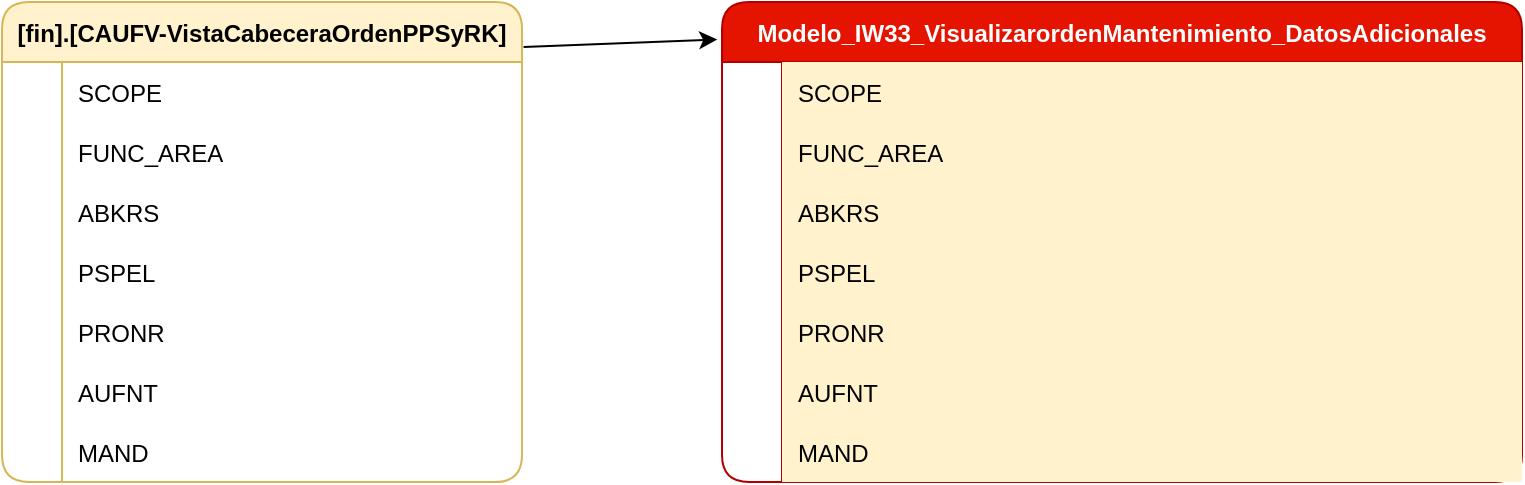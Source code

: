 <mxfile version="21.6.5" type="github">
  <diagram id="R2lEEEUBdFMjLlhIrx00" name="Page-1">
    <mxGraphModel dx="996" dy="573" grid="0" gridSize="10" guides="0" tooltips="1" connect="1" arrows="1" fold="1" page="1" pageScale="1" pageWidth="850" pageHeight="1100" math="0" shadow="0" extFonts="Permanent Marker^https://fonts.googleapis.com/css?family=Permanent+Marker">
      <root>
        <mxCell id="0" />
        <mxCell id="1" parent="0" />
        <mxCell id="SEVeZk_dOoG2Lt5jQApB-1" value="Modelo_IW33_VisualizarordenMantenimiento_DatosAdicionales" style="shape=table;startSize=30;container=1;collapsible=1;childLayout=tableLayout;fixedRows=1;rowLines=0;fontStyle=1;align=center;resizeLast=1;fillColor=#e51400;fontColor=#ffffff;strokeColor=#B20000;rounded=1;" vertex="1" parent="1">
          <mxGeometry x="400" y="180" width="400" height="240" as="geometry" />
        </mxCell>
        <mxCell id="SEVeZk_dOoG2Lt5jQApB-2" value="" style="shape=tableRow;horizontal=0;startSize=0;swimlaneHead=0;swimlaneBody=0;fillColor=none;collapsible=0;dropTarget=0;points=[[0,0.5],[1,0.5]];portConstraint=eastwest;strokeColor=inherit;top=0;left=0;right=0;bottom=0;" vertex="1" parent="SEVeZk_dOoG2Lt5jQApB-1">
          <mxGeometry y="30" width="400" height="30" as="geometry" />
        </mxCell>
        <mxCell id="SEVeZk_dOoG2Lt5jQApB-3" value="" style="shape=partialRectangle;overflow=hidden;connectable=0;fillColor=none;strokeColor=inherit;top=0;left=0;bottom=0;right=0;" vertex="1" parent="SEVeZk_dOoG2Lt5jQApB-2">
          <mxGeometry width="30" height="30" as="geometry">
            <mxRectangle width="30" height="30" as="alternateBounds" />
          </mxGeometry>
        </mxCell>
        <mxCell id="SEVeZk_dOoG2Lt5jQApB-4" value="SCOPE" style="shape=partialRectangle;overflow=hidden;connectable=0;fillColor=#fff2cc;align=left;strokeColor=#d6b656;top=0;left=0;bottom=0;right=0;spacingLeft=6;" vertex="1" parent="SEVeZk_dOoG2Lt5jQApB-2">
          <mxGeometry x="30" width="370" height="30" as="geometry">
            <mxRectangle width="370" height="30" as="alternateBounds" />
          </mxGeometry>
        </mxCell>
        <mxCell id="SEVeZk_dOoG2Lt5jQApB-5" value="" style="shape=tableRow;horizontal=0;startSize=0;swimlaneHead=0;swimlaneBody=0;fillColor=none;collapsible=0;dropTarget=0;points=[[0,0.5],[1,0.5]];portConstraint=eastwest;strokeColor=inherit;top=0;left=0;right=0;bottom=0;" vertex="1" parent="SEVeZk_dOoG2Lt5jQApB-1">
          <mxGeometry y="60" width="400" height="30" as="geometry" />
        </mxCell>
        <mxCell id="SEVeZk_dOoG2Lt5jQApB-6" value="" style="shape=partialRectangle;overflow=hidden;connectable=0;fillColor=none;strokeColor=inherit;top=0;left=0;bottom=0;right=0;" vertex="1" parent="SEVeZk_dOoG2Lt5jQApB-5">
          <mxGeometry width="30" height="30" as="geometry">
            <mxRectangle width="30" height="30" as="alternateBounds" />
          </mxGeometry>
        </mxCell>
        <mxCell id="SEVeZk_dOoG2Lt5jQApB-7" value="FUNC_AREA" style="shape=partialRectangle;overflow=hidden;connectable=0;fillColor=#fff2cc;align=left;strokeColor=#d6b656;top=0;left=0;bottom=0;right=0;spacingLeft=6;" vertex="1" parent="SEVeZk_dOoG2Lt5jQApB-5">
          <mxGeometry x="30" width="370" height="30" as="geometry">
            <mxRectangle width="370" height="30" as="alternateBounds" />
          </mxGeometry>
        </mxCell>
        <mxCell id="SEVeZk_dOoG2Lt5jQApB-8" value="" style="shape=tableRow;horizontal=0;startSize=0;swimlaneHead=0;swimlaneBody=0;fillColor=none;collapsible=0;dropTarget=0;points=[[0,0.5],[1,0.5]];portConstraint=eastwest;strokeColor=inherit;top=0;left=0;right=0;bottom=0;" vertex="1" parent="SEVeZk_dOoG2Lt5jQApB-1">
          <mxGeometry y="90" width="400" height="30" as="geometry" />
        </mxCell>
        <mxCell id="SEVeZk_dOoG2Lt5jQApB-9" value="" style="shape=partialRectangle;overflow=hidden;connectable=0;fillColor=none;strokeColor=inherit;top=0;left=0;bottom=0;right=0;" vertex="1" parent="SEVeZk_dOoG2Lt5jQApB-8">
          <mxGeometry width="30" height="30" as="geometry">
            <mxRectangle width="30" height="30" as="alternateBounds" />
          </mxGeometry>
        </mxCell>
        <mxCell id="SEVeZk_dOoG2Lt5jQApB-10" value="ABKRS" style="shape=partialRectangle;overflow=hidden;connectable=0;fillColor=#fff2cc;align=left;strokeColor=#d6b656;top=0;left=0;bottom=0;right=0;spacingLeft=6;" vertex="1" parent="SEVeZk_dOoG2Lt5jQApB-8">
          <mxGeometry x="30" width="370" height="30" as="geometry">
            <mxRectangle width="370" height="30" as="alternateBounds" />
          </mxGeometry>
        </mxCell>
        <mxCell id="SEVeZk_dOoG2Lt5jQApB-11" value="" style="shape=tableRow;horizontal=0;startSize=0;swimlaneHead=0;swimlaneBody=0;fillColor=none;collapsible=0;dropTarget=0;points=[[0,0.5],[1,0.5]];portConstraint=eastwest;strokeColor=inherit;top=0;left=0;right=0;bottom=0;" vertex="1" parent="SEVeZk_dOoG2Lt5jQApB-1">
          <mxGeometry y="120" width="400" height="30" as="geometry" />
        </mxCell>
        <mxCell id="SEVeZk_dOoG2Lt5jQApB-12" value="" style="shape=partialRectangle;overflow=hidden;connectable=0;fillColor=none;strokeColor=inherit;top=0;left=0;bottom=0;right=0;" vertex="1" parent="SEVeZk_dOoG2Lt5jQApB-11">
          <mxGeometry width="30" height="30" as="geometry">
            <mxRectangle width="30" height="30" as="alternateBounds" />
          </mxGeometry>
        </mxCell>
        <mxCell id="SEVeZk_dOoG2Lt5jQApB-13" value="PSPEL" style="shape=partialRectangle;overflow=hidden;connectable=0;fillColor=#fff2cc;align=left;strokeColor=#d6b656;top=0;left=0;bottom=0;right=0;spacingLeft=6;" vertex="1" parent="SEVeZk_dOoG2Lt5jQApB-11">
          <mxGeometry x="30" width="370" height="30" as="geometry">
            <mxRectangle width="370" height="30" as="alternateBounds" />
          </mxGeometry>
        </mxCell>
        <mxCell id="SEVeZk_dOoG2Lt5jQApB-14" value="" style="shape=tableRow;horizontal=0;startSize=0;swimlaneHead=0;swimlaneBody=0;fillColor=none;collapsible=0;dropTarget=0;points=[[0,0.5],[1,0.5]];portConstraint=eastwest;strokeColor=inherit;top=0;left=0;right=0;bottom=0;" vertex="1" parent="SEVeZk_dOoG2Lt5jQApB-1">
          <mxGeometry y="150" width="400" height="30" as="geometry" />
        </mxCell>
        <mxCell id="SEVeZk_dOoG2Lt5jQApB-15" value="" style="shape=partialRectangle;overflow=hidden;connectable=0;fillColor=none;strokeColor=inherit;top=0;left=0;bottom=0;right=0;" vertex="1" parent="SEVeZk_dOoG2Lt5jQApB-14">
          <mxGeometry width="30" height="30" as="geometry">
            <mxRectangle width="30" height="30" as="alternateBounds" />
          </mxGeometry>
        </mxCell>
        <mxCell id="SEVeZk_dOoG2Lt5jQApB-16" value="PRONR" style="shape=partialRectangle;overflow=hidden;connectable=0;fillColor=#fff2cc;align=left;strokeColor=#d6b656;top=0;left=0;bottom=0;right=0;spacingLeft=6;" vertex="1" parent="SEVeZk_dOoG2Lt5jQApB-14">
          <mxGeometry x="30" width="370" height="30" as="geometry">
            <mxRectangle width="370" height="30" as="alternateBounds" />
          </mxGeometry>
        </mxCell>
        <mxCell id="SEVeZk_dOoG2Lt5jQApB-17" value="" style="shape=tableRow;horizontal=0;startSize=0;swimlaneHead=0;swimlaneBody=0;fillColor=none;collapsible=0;dropTarget=0;points=[[0,0.5],[1,0.5]];portConstraint=eastwest;strokeColor=inherit;top=0;left=0;right=0;bottom=0;" vertex="1" parent="SEVeZk_dOoG2Lt5jQApB-1">
          <mxGeometry y="180" width="400" height="30" as="geometry" />
        </mxCell>
        <mxCell id="SEVeZk_dOoG2Lt5jQApB-18" value="" style="shape=partialRectangle;overflow=hidden;connectable=0;fillColor=none;strokeColor=inherit;top=0;left=0;bottom=0;right=0;" vertex="1" parent="SEVeZk_dOoG2Lt5jQApB-17">
          <mxGeometry width="30" height="30" as="geometry">
            <mxRectangle width="30" height="30" as="alternateBounds" />
          </mxGeometry>
        </mxCell>
        <mxCell id="SEVeZk_dOoG2Lt5jQApB-19" value="AUFNT" style="shape=partialRectangle;overflow=hidden;connectable=0;fillColor=#fff2cc;align=left;strokeColor=#d6b656;top=0;left=0;bottom=0;right=0;spacingLeft=6;" vertex="1" parent="SEVeZk_dOoG2Lt5jQApB-17">
          <mxGeometry x="30" width="370" height="30" as="geometry">
            <mxRectangle width="370" height="30" as="alternateBounds" />
          </mxGeometry>
        </mxCell>
        <mxCell id="SEVeZk_dOoG2Lt5jQApB-20" value="" style="shape=tableRow;horizontal=0;startSize=0;swimlaneHead=0;swimlaneBody=0;fillColor=none;collapsible=0;dropTarget=0;points=[[0,0.5],[1,0.5]];portConstraint=eastwest;strokeColor=inherit;top=0;left=0;right=0;bottom=0;" vertex="1" parent="SEVeZk_dOoG2Lt5jQApB-1">
          <mxGeometry y="210" width="400" height="30" as="geometry" />
        </mxCell>
        <mxCell id="SEVeZk_dOoG2Lt5jQApB-21" value="" style="shape=partialRectangle;overflow=hidden;connectable=0;fillColor=none;strokeColor=inherit;top=0;left=0;bottom=0;right=0;" vertex="1" parent="SEVeZk_dOoG2Lt5jQApB-20">
          <mxGeometry width="30" height="30" as="geometry">
            <mxRectangle width="30" height="30" as="alternateBounds" />
          </mxGeometry>
        </mxCell>
        <mxCell id="SEVeZk_dOoG2Lt5jQApB-22" value="MAND" style="shape=partialRectangle;overflow=hidden;connectable=0;fillColor=#fff2cc;align=left;strokeColor=#d6b656;top=0;left=0;bottom=0;right=0;spacingLeft=6;" vertex="1" parent="SEVeZk_dOoG2Lt5jQApB-20">
          <mxGeometry x="30" width="370" height="30" as="geometry">
            <mxRectangle width="370" height="30" as="alternateBounds" />
          </mxGeometry>
        </mxCell>
        <mxCell id="SEVeZk_dOoG2Lt5jQApB-23" value="[fin].[CAUFV-VistaCabeceraOrdenPPSyRK]" style="shape=table;startSize=30;container=1;collapsible=1;childLayout=tableLayout;fixedRows=1;rowLines=0;fontStyle=1;align=center;resizeLast=1;rounded=1;fillColor=#fff2cc;strokeColor=#d6b656;" vertex="1" parent="1">
          <mxGeometry x="40" y="180" width="260" height="240" as="geometry" />
        </mxCell>
        <mxCell id="SEVeZk_dOoG2Lt5jQApB-24" value="" style="shape=tableRow;horizontal=0;startSize=0;swimlaneHead=0;swimlaneBody=0;fillColor=none;collapsible=0;dropTarget=0;points=[[0,0.5],[1,0.5]];portConstraint=eastwest;strokeColor=inherit;top=0;left=0;right=0;bottom=0;" vertex="1" parent="SEVeZk_dOoG2Lt5jQApB-23">
          <mxGeometry y="30" width="260" height="30" as="geometry" />
        </mxCell>
        <mxCell id="SEVeZk_dOoG2Lt5jQApB-25" value="" style="shape=partialRectangle;overflow=hidden;connectable=0;fillColor=none;strokeColor=inherit;top=0;left=0;bottom=0;right=0;" vertex="1" parent="SEVeZk_dOoG2Lt5jQApB-24">
          <mxGeometry width="30" height="30" as="geometry">
            <mxRectangle width="30" height="30" as="alternateBounds" />
          </mxGeometry>
        </mxCell>
        <mxCell id="SEVeZk_dOoG2Lt5jQApB-26" value="SCOPE" style="shape=partialRectangle;overflow=hidden;connectable=0;fillColor=none;align=left;strokeColor=inherit;top=0;left=0;bottom=0;right=0;spacingLeft=6;" vertex="1" parent="SEVeZk_dOoG2Lt5jQApB-24">
          <mxGeometry x="30" width="230" height="30" as="geometry">
            <mxRectangle width="230" height="30" as="alternateBounds" />
          </mxGeometry>
        </mxCell>
        <mxCell id="SEVeZk_dOoG2Lt5jQApB-27" value="" style="shape=tableRow;horizontal=0;startSize=0;swimlaneHead=0;swimlaneBody=0;fillColor=none;collapsible=0;dropTarget=0;points=[[0,0.5],[1,0.5]];portConstraint=eastwest;strokeColor=inherit;top=0;left=0;right=0;bottom=0;" vertex="1" parent="SEVeZk_dOoG2Lt5jQApB-23">
          <mxGeometry y="60" width="260" height="30" as="geometry" />
        </mxCell>
        <mxCell id="SEVeZk_dOoG2Lt5jQApB-28" value="" style="shape=partialRectangle;overflow=hidden;connectable=0;fillColor=none;strokeColor=inherit;top=0;left=0;bottom=0;right=0;" vertex="1" parent="SEVeZk_dOoG2Lt5jQApB-27">
          <mxGeometry width="30" height="30" as="geometry">
            <mxRectangle width="30" height="30" as="alternateBounds" />
          </mxGeometry>
        </mxCell>
        <mxCell id="SEVeZk_dOoG2Lt5jQApB-29" value="FUNC_AREA" style="shape=partialRectangle;overflow=hidden;connectable=0;fillColor=none;align=left;strokeColor=inherit;top=0;left=0;bottom=0;right=0;spacingLeft=6;" vertex="1" parent="SEVeZk_dOoG2Lt5jQApB-27">
          <mxGeometry x="30" width="230" height="30" as="geometry">
            <mxRectangle width="230" height="30" as="alternateBounds" />
          </mxGeometry>
        </mxCell>
        <mxCell id="SEVeZk_dOoG2Lt5jQApB-30" value="" style="shape=tableRow;horizontal=0;startSize=0;swimlaneHead=0;swimlaneBody=0;fillColor=none;collapsible=0;dropTarget=0;points=[[0,0.5],[1,0.5]];portConstraint=eastwest;strokeColor=inherit;top=0;left=0;right=0;bottom=0;" vertex="1" parent="SEVeZk_dOoG2Lt5jQApB-23">
          <mxGeometry y="90" width="260" height="30" as="geometry" />
        </mxCell>
        <mxCell id="SEVeZk_dOoG2Lt5jQApB-31" value="" style="shape=partialRectangle;overflow=hidden;connectable=0;fillColor=none;strokeColor=inherit;top=0;left=0;bottom=0;right=0;" vertex="1" parent="SEVeZk_dOoG2Lt5jQApB-30">
          <mxGeometry width="30" height="30" as="geometry">
            <mxRectangle width="30" height="30" as="alternateBounds" />
          </mxGeometry>
        </mxCell>
        <mxCell id="SEVeZk_dOoG2Lt5jQApB-32" value="ABKRS" style="shape=partialRectangle;overflow=hidden;connectable=0;fillColor=none;align=left;strokeColor=inherit;top=0;left=0;bottom=0;right=0;spacingLeft=6;" vertex="1" parent="SEVeZk_dOoG2Lt5jQApB-30">
          <mxGeometry x="30" width="230" height="30" as="geometry">
            <mxRectangle width="230" height="30" as="alternateBounds" />
          </mxGeometry>
        </mxCell>
        <mxCell id="SEVeZk_dOoG2Lt5jQApB-33" value="" style="shape=tableRow;horizontal=0;startSize=0;swimlaneHead=0;swimlaneBody=0;fillColor=none;collapsible=0;dropTarget=0;points=[[0,0.5],[1,0.5]];portConstraint=eastwest;strokeColor=inherit;top=0;left=0;right=0;bottom=0;" vertex="1" parent="SEVeZk_dOoG2Lt5jQApB-23">
          <mxGeometry y="120" width="260" height="30" as="geometry" />
        </mxCell>
        <mxCell id="SEVeZk_dOoG2Lt5jQApB-34" value="" style="shape=partialRectangle;overflow=hidden;connectable=0;fillColor=none;strokeColor=inherit;top=0;left=0;bottom=0;right=0;" vertex="1" parent="SEVeZk_dOoG2Lt5jQApB-33">
          <mxGeometry width="30" height="30" as="geometry">
            <mxRectangle width="30" height="30" as="alternateBounds" />
          </mxGeometry>
        </mxCell>
        <mxCell id="SEVeZk_dOoG2Lt5jQApB-35" value="PSPEL" style="shape=partialRectangle;overflow=hidden;connectable=0;fillColor=none;align=left;strokeColor=inherit;top=0;left=0;bottom=0;right=0;spacingLeft=6;" vertex="1" parent="SEVeZk_dOoG2Lt5jQApB-33">
          <mxGeometry x="30" width="230" height="30" as="geometry">
            <mxRectangle width="230" height="30" as="alternateBounds" />
          </mxGeometry>
        </mxCell>
        <mxCell id="SEVeZk_dOoG2Lt5jQApB-36" value="" style="shape=tableRow;horizontal=0;startSize=0;swimlaneHead=0;swimlaneBody=0;fillColor=none;collapsible=0;dropTarget=0;points=[[0,0.5],[1,0.5]];portConstraint=eastwest;strokeColor=inherit;top=0;left=0;right=0;bottom=0;" vertex="1" parent="SEVeZk_dOoG2Lt5jQApB-23">
          <mxGeometry y="150" width="260" height="30" as="geometry" />
        </mxCell>
        <mxCell id="SEVeZk_dOoG2Lt5jQApB-37" value="" style="shape=partialRectangle;overflow=hidden;connectable=0;fillColor=none;strokeColor=inherit;top=0;left=0;bottom=0;right=0;" vertex="1" parent="SEVeZk_dOoG2Lt5jQApB-36">
          <mxGeometry width="30" height="30" as="geometry">
            <mxRectangle width="30" height="30" as="alternateBounds" />
          </mxGeometry>
        </mxCell>
        <mxCell id="SEVeZk_dOoG2Lt5jQApB-38" value="PRONR" style="shape=partialRectangle;overflow=hidden;connectable=0;fillColor=none;align=left;strokeColor=inherit;top=0;left=0;bottom=0;right=0;spacingLeft=6;" vertex="1" parent="SEVeZk_dOoG2Lt5jQApB-36">
          <mxGeometry x="30" width="230" height="30" as="geometry">
            <mxRectangle width="230" height="30" as="alternateBounds" />
          </mxGeometry>
        </mxCell>
        <mxCell id="SEVeZk_dOoG2Lt5jQApB-39" value="" style="shape=tableRow;horizontal=0;startSize=0;swimlaneHead=0;swimlaneBody=0;fillColor=none;collapsible=0;dropTarget=0;points=[[0,0.5],[1,0.5]];portConstraint=eastwest;strokeColor=inherit;top=0;left=0;right=0;bottom=0;" vertex="1" parent="SEVeZk_dOoG2Lt5jQApB-23">
          <mxGeometry y="180" width="260" height="30" as="geometry" />
        </mxCell>
        <mxCell id="SEVeZk_dOoG2Lt5jQApB-40" value="" style="shape=partialRectangle;overflow=hidden;connectable=0;fillColor=none;strokeColor=inherit;top=0;left=0;bottom=0;right=0;" vertex="1" parent="SEVeZk_dOoG2Lt5jQApB-39">
          <mxGeometry width="30" height="30" as="geometry">
            <mxRectangle width="30" height="30" as="alternateBounds" />
          </mxGeometry>
        </mxCell>
        <mxCell id="SEVeZk_dOoG2Lt5jQApB-41" value="AUFNT" style="shape=partialRectangle;overflow=hidden;connectable=0;fillColor=none;align=left;strokeColor=inherit;top=0;left=0;bottom=0;right=0;spacingLeft=6;" vertex="1" parent="SEVeZk_dOoG2Lt5jQApB-39">
          <mxGeometry x="30" width="230" height="30" as="geometry">
            <mxRectangle width="230" height="30" as="alternateBounds" />
          </mxGeometry>
        </mxCell>
        <mxCell id="SEVeZk_dOoG2Lt5jQApB-42" value="" style="shape=tableRow;horizontal=0;startSize=0;swimlaneHead=0;swimlaneBody=0;fillColor=none;collapsible=0;dropTarget=0;points=[[0,0.5],[1,0.5]];portConstraint=eastwest;strokeColor=inherit;top=0;left=0;right=0;bottom=0;" vertex="1" parent="SEVeZk_dOoG2Lt5jQApB-23">
          <mxGeometry y="210" width="260" height="30" as="geometry" />
        </mxCell>
        <mxCell id="SEVeZk_dOoG2Lt5jQApB-43" value="" style="shape=partialRectangle;overflow=hidden;connectable=0;fillColor=none;strokeColor=inherit;top=0;left=0;bottom=0;right=0;" vertex="1" parent="SEVeZk_dOoG2Lt5jQApB-42">
          <mxGeometry width="30" height="30" as="geometry">
            <mxRectangle width="30" height="30" as="alternateBounds" />
          </mxGeometry>
        </mxCell>
        <mxCell id="SEVeZk_dOoG2Lt5jQApB-44" value="MAND" style="shape=partialRectangle;overflow=hidden;connectable=0;fillColor=none;align=left;strokeColor=inherit;top=0;left=0;bottom=0;right=0;spacingLeft=6;" vertex="1" parent="SEVeZk_dOoG2Lt5jQApB-42">
          <mxGeometry x="30" width="230" height="30" as="geometry">
            <mxRectangle width="230" height="30" as="alternateBounds" />
          </mxGeometry>
        </mxCell>
        <mxCell id="SEVeZk_dOoG2Lt5jQApB-45" value="" style="endArrow=classic;html=1;rounded=0;exitX=1.003;exitY=0.094;exitDx=0;exitDy=0;exitPerimeter=0;entryX=-0.006;entryY=0.078;entryDx=0;entryDy=0;entryPerimeter=0;" edge="1" parent="1" source="SEVeZk_dOoG2Lt5jQApB-23" target="SEVeZk_dOoG2Lt5jQApB-1">
          <mxGeometry width="50" height="50" relative="1" as="geometry">
            <mxPoint x="400" y="320" as="sourcePoint" />
            <mxPoint x="450" y="270" as="targetPoint" />
          </mxGeometry>
        </mxCell>
      </root>
    </mxGraphModel>
  </diagram>
</mxfile>
